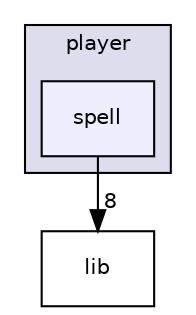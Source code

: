 digraph "src/player/spell" {
  compound=true
  node [ fontsize="10", fontname="Helvetica"];
  edge [ labelfontsize="10", labelfontname="Helvetica"];
  subgraph clusterdir_975424cdae97a07db69e55371758444e {
    graph [ bgcolor="#ddddee", pencolor="black", label="player" fontname="Helvetica", fontsize="10", URL="dir_975424cdae97a07db69e55371758444e.html"]
  dir_ea77bc24f4c19d81305d29744b85b3ac [shape=box, label="spell", style="filled", fillcolor="#eeeeff", pencolor="black", URL="dir_ea77bc24f4c19d81305d29744b85b3ac.html"];
  }
  dir_97aefd0d527b934f1d99a682da8fe6a9 [shape=box label="lib" URL="dir_97aefd0d527b934f1d99a682da8fe6a9.html"];
  dir_ea77bc24f4c19d81305d29744b85b3ac->dir_97aefd0d527b934f1d99a682da8fe6a9 [headlabel="8", labeldistance=1.5 headhref="dir_000008_000003.html"];
}
